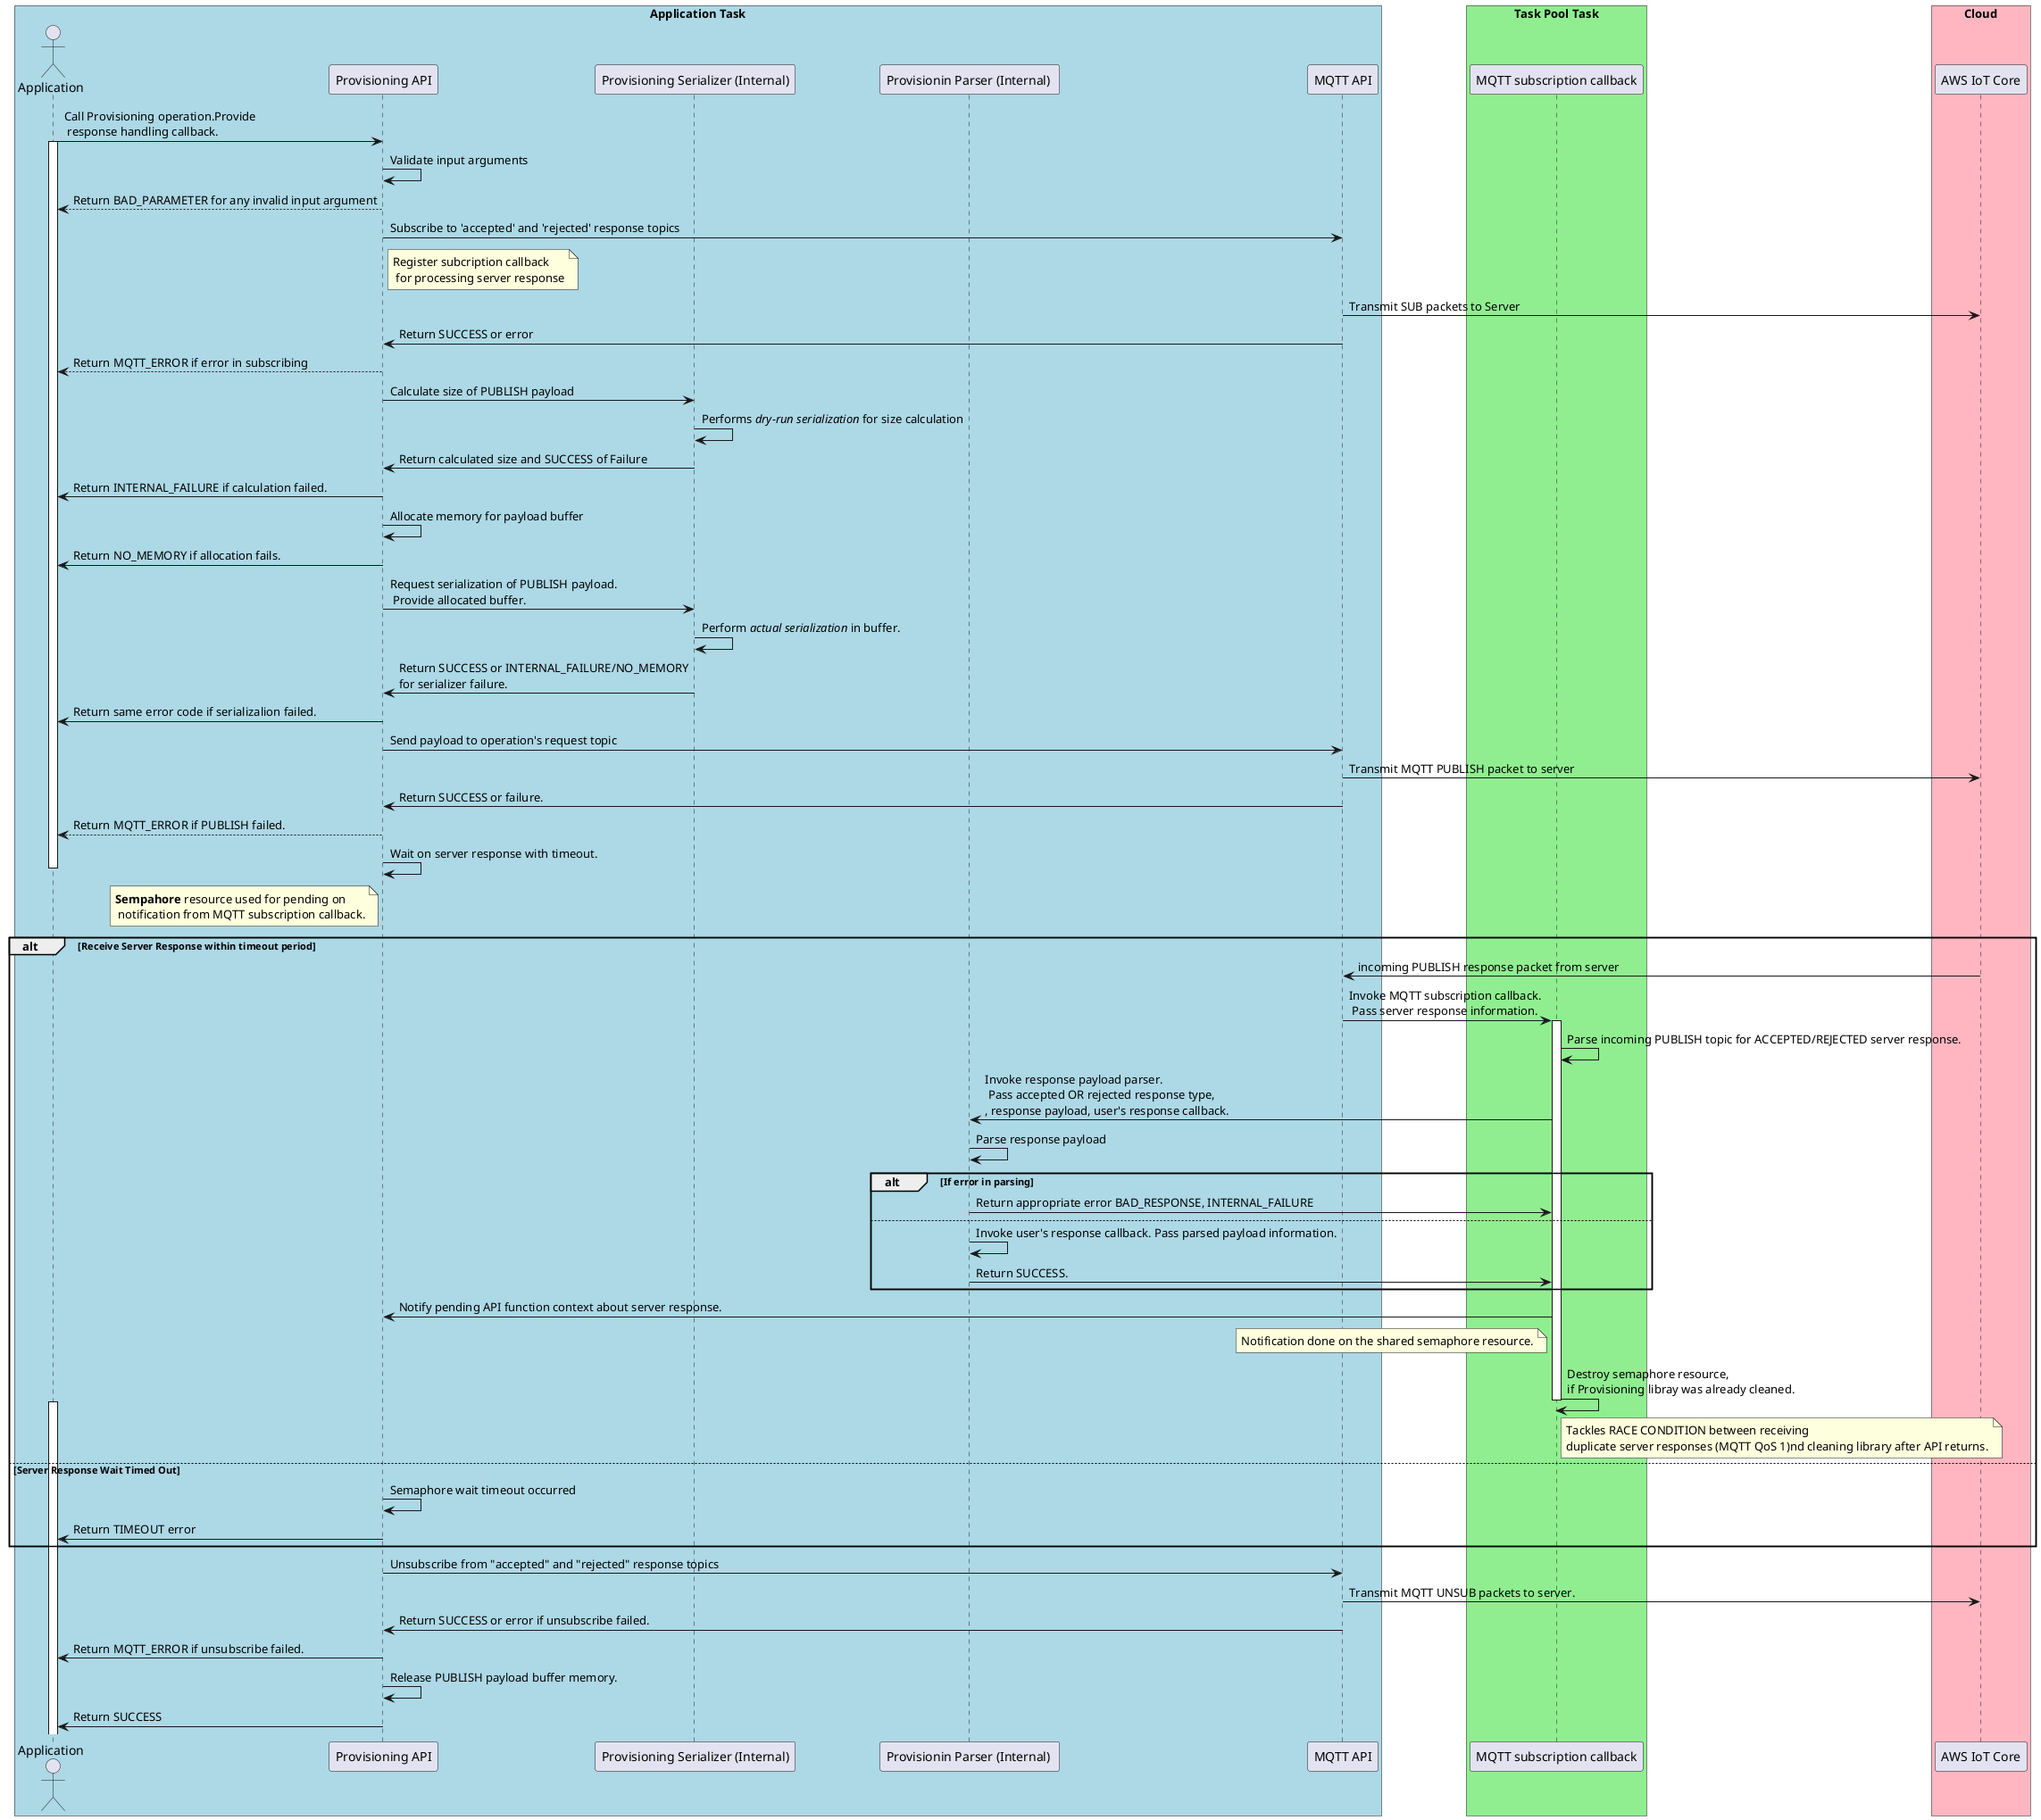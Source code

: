 @startuml
skinparam classFontSize 8
skinparam classFontName Helvetica

box "Application Task" #LightBlue
actor Application as app
participant "Provisioning API" as provisioning
participant "Provisioning Serializer (Internal)" as serializer
participant "Provisionin Parser (Internal) " as parser
participant "MQTT API" as mqtt
end box

box "Task Pool Task" #LightGreen
participant "MQTT subscription callback" as callback
end box

box "Cloud" #LightPink
participant "AWS IoT Core" as aws
end box

app -> provisioning: Call Provisioning operation.Provide\n response handling callback.
activate app

provisioning -> provisioning: Validate input arguments
provisioning --> app: Return BAD_PARAMETER for any invalid input argument

provisioning -> mqtt: Subscribe to 'accepted' and 'rejected' response topics
note right of provisioning: Register subcription callback\n for processing server response

mqtt -> aws: Transmit SUB packets to Server
mqtt -> provisioning: Return SUCCESS or error
provisioning --> app: Return MQTT_ERROR if error in subscribing

provisioning -> serializer: Calculate size of PUBLISH payload
serializer -> serializer: Performs <i>dry-run serialization</i> for size calculation
serializer -> provisioning: Return calculated size and SUCCESS of Failure
provisioning -> app: Return INTERNAL_FAILURE if calculation failed.

provisioning -> provisioning: Allocate memory for payload buffer
provisioning -> app: Return NO_MEMORY if allocation fails.

provisioning -> serializer: Request serialization of PUBLISH payload.\n Provide allocated buffer.  
serializer -> serializer: Perform <i>actual serialization</i> in buffer.
serializer -> provisioning: Return SUCCESS or INTERNAL_FAILURE/NO_MEMORY\nfor serializer failure.
provisioning -> app: Return same error code if serializalion failed.

provisioning -> mqtt: Send payload to operation's request topic
mqtt -> aws: Transmit MQTT PUBLISH packet to server
mqtt -> provisioning: Return SUCCESS or failure.
provisioning --> app: Return MQTT_ERROR if PUBLISH failed.

provisioning -> provisioning: Wait on server response with timeout.
note left of provisioning: <b>Sempahore</b> resource used for pending on\n notification from MQTT subscription callback.
alt Receive Server Response within timeout period
deactivate app
aws -> mqtt : incoming PUBLISH response packet from server
mqtt -> callback: Invoke MQTT subscription callback.\n Pass server response information.
activate callback
callback -> callback: Parse incoming PUBLISH topic for ACCEPTED/REJECTED server response.
callback -> parser: Invoke response payload parser.\n Pass accepted OR rejected response type,\n, response payload, user's response callback.
parser -> parser: Parse response payload
alt If error in parsing
parser -> callback: Return appropriate error BAD_RESPONSE, INTERNAL_FAILURE
else 
parser -> parser: Invoke user's response callback. Pass parsed payload information.
parser -> callback: Return SUCCESS.
end alt
callback -> provisioning: Notify pending API function context about server response.
note left of callback: Notification done on the shared semaphore resource.
callback -> callback: Destroy semaphore resource,\nif Provisioning libray was already cleaned.
note right of callback: Tackles RACE CONDITION between receiving\nduplicate server responses (MQTT QoS 1)\and cleaning library after API returns.
deactivate callback
activate app
else Server Response Wait Timed Out
provisioning -> provisioning: Semaphore wait timeout occurred
provisioning -> app: Return TIMEOUT error
end alt

provisioning -> mqtt: Unsubscribe from "accepted" and "rejected" response topics
mqtt -> aws: Transmit MQTT UNSUB packets to server.
mqtt -> provisioning: Return SUCCESS or error if unsubscribe failed.
provisioning -> app: Return MQTT_ERROR if unsubscribe failed.

provisioning -> provisioning: Release PUBLISH payload buffer memory.
provisioning -> app: Return SUCCESS
deactivate provisioning

@enduml